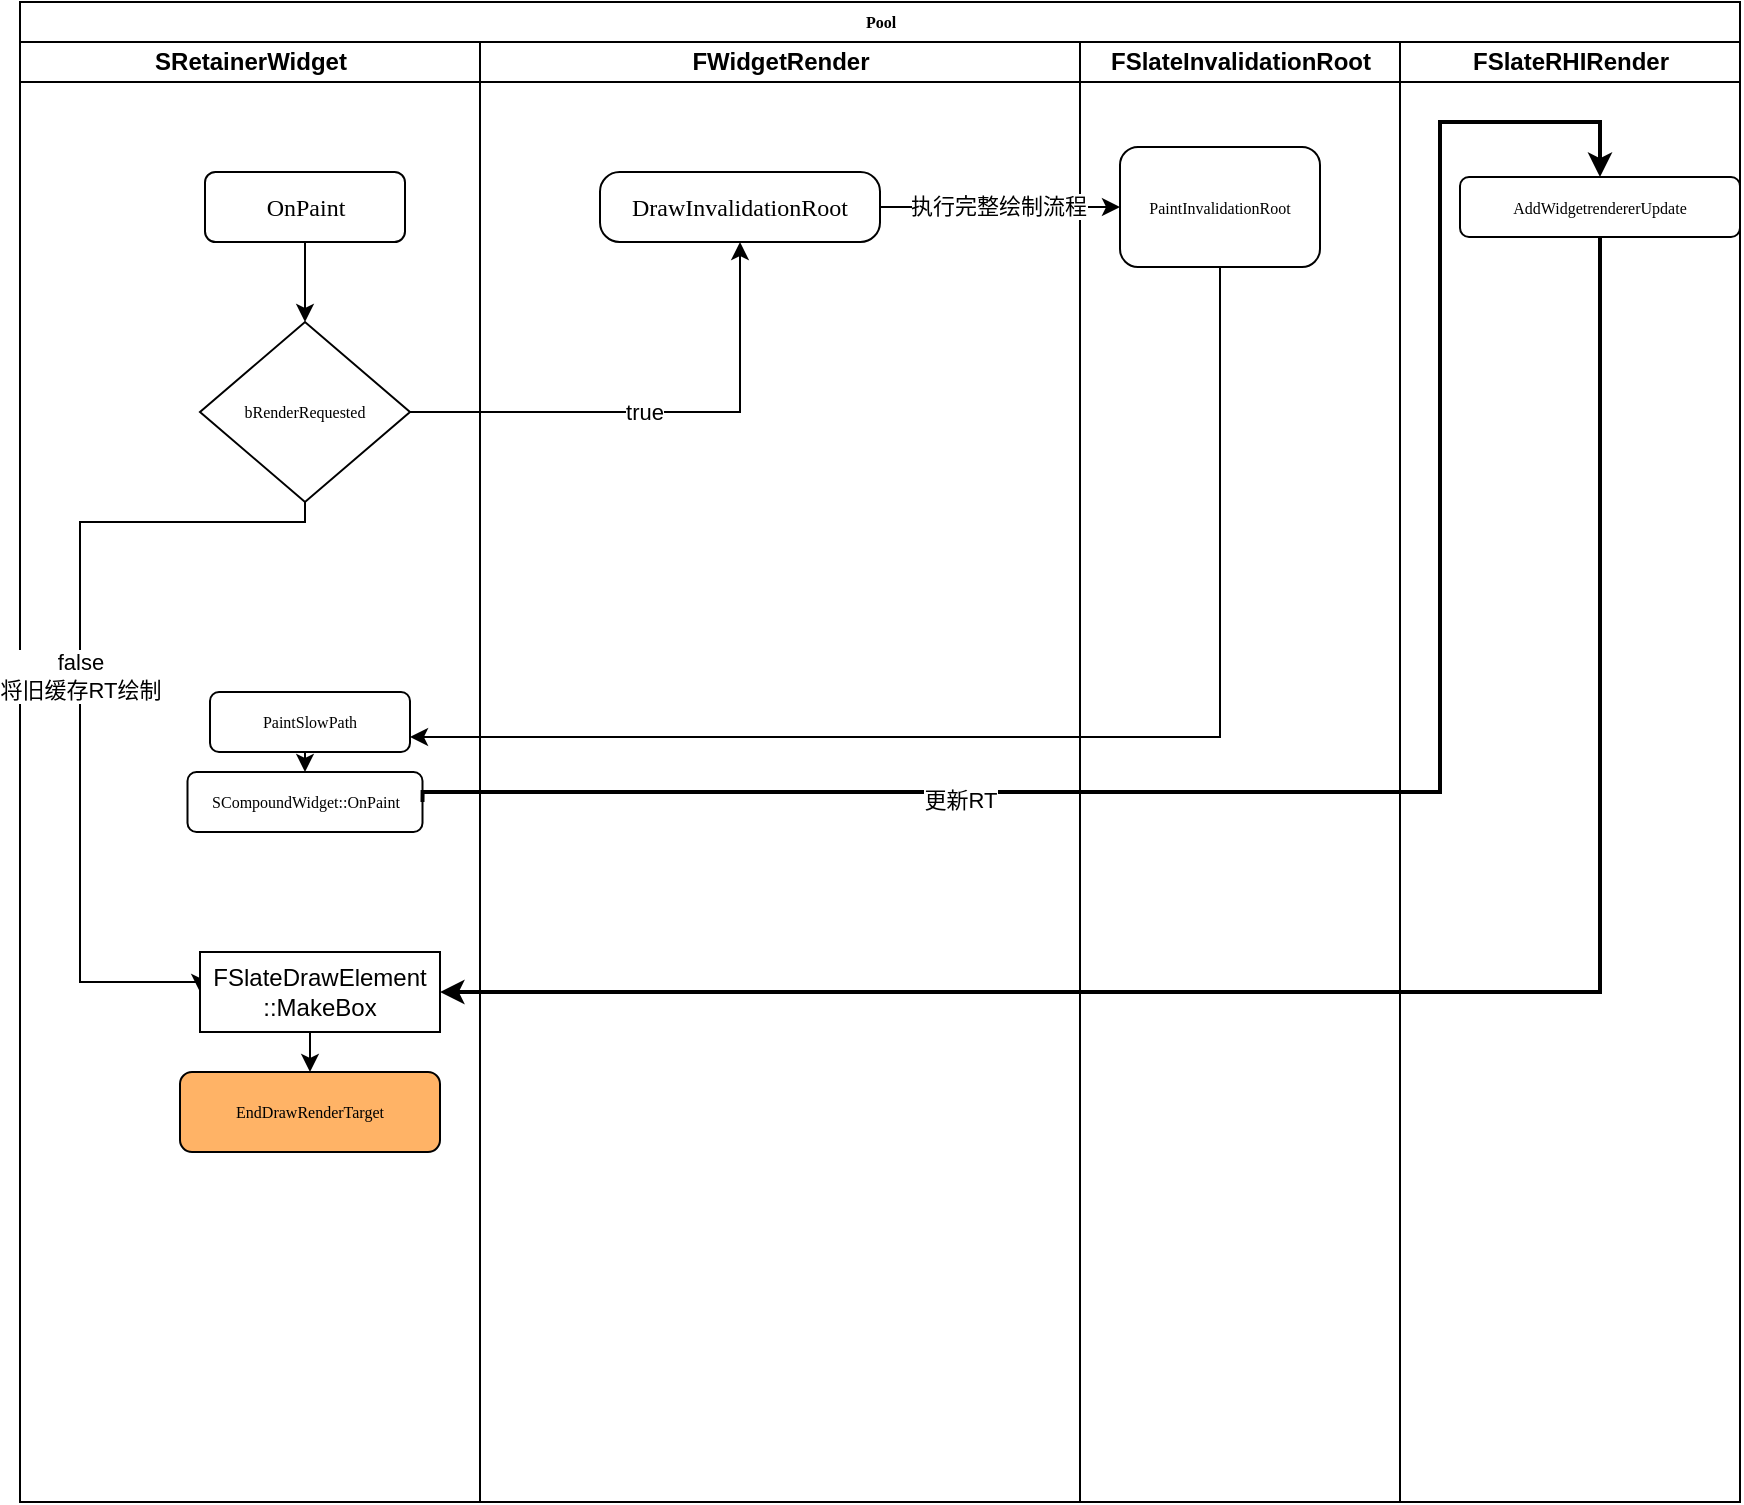 <mxfile version="26.0.6">
  <diagram name="Page-1" id="74e2e168-ea6b-b213-b513-2b3c1d86103e">
    <mxGraphModel dx="1687" dy="1019" grid="1" gridSize="10" guides="1" tooltips="1" connect="1" arrows="1" fold="1" page="1" pageScale="1" pageWidth="1100" pageHeight="850" background="none" math="0" shadow="0">
      <root>
        <mxCell id="0" />
        <mxCell id="1" parent="0" />
        <mxCell id="77e6c97f196da883-1" value="Pool" style="swimlane;html=1;childLayout=stackLayout;startSize=20;rounded=0;shadow=0;labelBackgroundColor=none;strokeWidth=1;fontFamily=Verdana;fontSize=8;align=center;" parent="1" vertex="1">
          <mxGeometry x="30" y="70" width="860" height="750" as="geometry" />
        </mxCell>
        <mxCell id="77e6c97f196da883-2" value="SRetainerWidget" style="swimlane;html=1;startSize=20;" parent="77e6c97f196da883-1" vertex="1">
          <mxGeometry y="20" width="230" height="730" as="geometry" />
        </mxCell>
        <mxCell id="1aP6Pm_1GpO8_lUHxNCs-5" value="" style="edgeStyle=orthogonalEdgeStyle;rounded=0;orthogonalLoop=1;jettySize=auto;html=1;" edge="1" parent="77e6c97f196da883-2" source="77e6c97f196da883-8" target="1aP6Pm_1GpO8_lUHxNCs-4">
          <mxGeometry relative="1" as="geometry" />
        </mxCell>
        <mxCell id="77e6c97f196da883-8" value="&lt;font style=&quot;font-size: 12px;&quot;&gt;OnPaint&lt;/font&gt;" style="rounded=1;whiteSpace=wrap;html=1;shadow=0;labelBackgroundColor=none;strokeWidth=1;fontFamily=Verdana;fontSize=8;align=center;" parent="77e6c97f196da883-2" vertex="1">
          <mxGeometry x="92.5" y="65" width="100" height="35" as="geometry" />
        </mxCell>
        <mxCell id="1aP6Pm_1GpO8_lUHxNCs-4" value="bRenderRequested" style="rhombus;whiteSpace=wrap;html=1;fontSize=8;fontFamily=Verdana;rounded=1;shadow=0;labelBackgroundColor=none;strokeWidth=1;arcSize=0;" vertex="1" parent="77e6c97f196da883-2">
          <mxGeometry x="90" y="140" width="105" height="90" as="geometry" />
        </mxCell>
        <mxCell id="1aP6Pm_1GpO8_lUHxNCs-60" style="edgeStyle=orthogonalEdgeStyle;rounded=0;orthogonalLoop=1;jettySize=auto;html=1;exitX=0.5;exitY=1;exitDx=0;exitDy=0;entryX=0.5;entryY=0;entryDx=0;entryDy=0;" edge="1" parent="77e6c97f196da883-2" source="1aP6Pm_1GpO8_lUHxNCs-53" target="1aP6Pm_1GpO8_lUHxNCs-55">
          <mxGeometry relative="1" as="geometry" />
        </mxCell>
        <mxCell id="1aP6Pm_1GpO8_lUHxNCs-53" value="PaintSlowPath" style="rounded=1;whiteSpace=wrap;html=1;shadow=0;labelBackgroundColor=none;strokeWidth=1;fontFamily=Verdana;fontSize=8;align=center;" vertex="1" parent="77e6c97f196da883-2">
          <mxGeometry x="95" y="325" width="100" height="30" as="geometry" />
        </mxCell>
        <mxCell id="1aP6Pm_1GpO8_lUHxNCs-55" value="SCompoundWidget::OnPaint" style="rounded=1;whiteSpace=wrap;html=1;shadow=0;labelBackgroundColor=none;strokeWidth=1;fontFamily=Verdana;fontSize=8;align=center;" vertex="1" parent="77e6c97f196da883-2">
          <mxGeometry x="83.75" y="365" width="117.5" height="30" as="geometry" />
        </mxCell>
        <mxCell id="77e6c97f196da883-10" value="EndDrawRenderTarget" style="rounded=1;whiteSpace=wrap;html=1;shadow=0;labelBackgroundColor=none;strokeWidth=1;fontFamily=Verdana;fontSize=8;align=center;fillColor=#FFB366;" parent="77e6c97f196da883-2" vertex="1">
          <mxGeometry x="80" y="515" width="130" height="40" as="geometry" />
        </mxCell>
        <mxCell id="1aP6Pm_1GpO8_lUHxNCs-49" style="edgeStyle=orthogonalEdgeStyle;rounded=0;orthogonalLoop=1;jettySize=auto;html=1;exitX=0.5;exitY=1;exitDx=0;exitDy=0;entryX=0;entryY=0.5;entryDx=0;entryDy=0;" edge="1" parent="77e6c97f196da883-2" source="1aP6Pm_1GpO8_lUHxNCs-4" target="1aP6Pm_1GpO8_lUHxNCs-73">
          <mxGeometry relative="1" as="geometry">
            <Array as="points">
              <mxPoint x="143" y="240" />
              <mxPoint x="30" y="240" />
              <mxPoint x="30" y="470" />
              <mxPoint x="90" y="470" />
            </Array>
          </mxGeometry>
        </mxCell>
        <mxCell id="1aP6Pm_1GpO8_lUHxNCs-50" value="false&lt;div&gt;将旧缓存RT绘制&lt;/div&gt;" style="edgeLabel;html=1;align=center;verticalAlign=middle;resizable=0;points=[];" vertex="1" connectable="0" parent="1aP6Pm_1GpO8_lUHxNCs-49">
          <mxGeometry x="-0.045" relative="1" as="geometry">
            <mxPoint as="offset" />
          </mxGeometry>
        </mxCell>
        <mxCell id="1aP6Pm_1GpO8_lUHxNCs-74" style="edgeStyle=orthogonalEdgeStyle;rounded=0;orthogonalLoop=1;jettySize=auto;html=1;exitX=0.5;exitY=1;exitDx=0;exitDy=0;entryX=0.5;entryY=0;entryDx=0;entryDy=0;" edge="1" parent="77e6c97f196da883-2" source="1aP6Pm_1GpO8_lUHxNCs-73" target="77e6c97f196da883-10">
          <mxGeometry relative="1" as="geometry" />
        </mxCell>
        <mxCell id="1aP6Pm_1GpO8_lUHxNCs-73" value="FSlateDrawElement&lt;div&gt;::MakeBox&lt;/div&gt;" style="whiteSpace=wrap;html=1;" vertex="1" parent="77e6c97f196da883-2">
          <mxGeometry x="90" y="455" width="120" height="40" as="geometry" />
        </mxCell>
        <mxCell id="77e6c97f196da883-3" value="FWidgetRender" style="swimlane;html=1;startSize=20;" parent="77e6c97f196da883-1" vertex="1">
          <mxGeometry x="230" y="20" width="300" height="730" as="geometry" />
        </mxCell>
        <mxCell id="77e6c97f196da883-11" value="&lt;span style=&quot;font-size: 12px;&quot;&gt;DrawInvalidationRoot&lt;/span&gt;" style="rounded=1;whiteSpace=wrap;html=1;shadow=0;labelBackgroundColor=none;strokeWidth=1;fontFamily=Verdana;fontSize=8;align=center;arcSize=28;" parent="77e6c97f196da883-3" vertex="1">
          <mxGeometry x="60" y="65" width="140" height="35" as="geometry" />
        </mxCell>
        <mxCell id="77e6c97f196da883-4" value="FSlateInvalidationRoot" style="swimlane;html=1;startSize=20;" parent="77e6c97f196da883-1" vertex="1">
          <mxGeometry x="530" y="20" width="160" height="730" as="geometry" />
        </mxCell>
        <mxCell id="77e6c97f196da883-12" value="PaintInvalidationRoot" style="rounded=1;whiteSpace=wrap;html=1;shadow=0;labelBackgroundColor=none;strokeWidth=1;fontFamily=Verdana;fontSize=8;align=center;" parent="77e6c97f196da883-4" vertex="1">
          <mxGeometry x="20" y="52.5" width="100" height="60" as="geometry" />
        </mxCell>
        <mxCell id="77e6c97f196da883-5" value="FSlateRHIRender" style="swimlane;html=1;startSize=20;" parent="77e6c97f196da883-1" vertex="1">
          <mxGeometry x="690" y="20" width="170" height="730" as="geometry">
            <mxRectangle x="480" y="20" width="40" height="730" as="alternateBounds" />
          </mxGeometry>
        </mxCell>
        <mxCell id="1aP6Pm_1GpO8_lUHxNCs-64" value="AddWidgetrendererUpdate" style="rounded=1;whiteSpace=wrap;html=1;shadow=0;labelBackgroundColor=none;strokeWidth=1;fontFamily=Verdana;fontSize=8;align=center;" vertex="1" parent="77e6c97f196da883-5">
          <mxGeometry x="30" y="67.5" width="140" height="30" as="geometry" />
        </mxCell>
        <mxCell id="1aP6Pm_1GpO8_lUHxNCs-51" style="edgeStyle=orthogonalEdgeStyle;rounded=0;orthogonalLoop=1;jettySize=auto;html=1;exitX=1;exitY=0.5;exitDx=0;exitDy=0;" edge="1" parent="77e6c97f196da883-1" source="1aP6Pm_1GpO8_lUHxNCs-4" target="77e6c97f196da883-11">
          <mxGeometry relative="1" as="geometry" />
        </mxCell>
        <mxCell id="1aP6Pm_1GpO8_lUHxNCs-52" value="true" style="edgeLabel;html=1;align=center;verticalAlign=middle;resizable=0;points=[];" vertex="1" connectable="0" parent="1aP6Pm_1GpO8_lUHxNCs-51">
          <mxGeometry x="-0.078" relative="1" as="geometry">
            <mxPoint x="1" as="offset" />
          </mxGeometry>
        </mxCell>
        <mxCell id="1aP6Pm_1GpO8_lUHxNCs-3" style="edgeStyle=orthogonalEdgeStyle;rounded=0;orthogonalLoop=1;jettySize=auto;html=1;exitX=1;exitY=0.5;exitDx=0;exitDy=0;entryX=0;entryY=0.5;entryDx=0;entryDy=0;" edge="1" parent="77e6c97f196da883-1" source="77e6c97f196da883-11" target="77e6c97f196da883-12">
          <mxGeometry relative="1" as="geometry" />
        </mxCell>
        <mxCell id="1aP6Pm_1GpO8_lUHxNCs-69" value="执行完整绘制流程" style="edgeLabel;html=1;align=center;verticalAlign=middle;resizable=0;points=[];" vertex="1" connectable="0" parent="1aP6Pm_1GpO8_lUHxNCs-3">
          <mxGeometry x="-0.028" y="1" relative="1" as="geometry">
            <mxPoint as="offset" />
          </mxGeometry>
        </mxCell>
        <mxCell id="1aP6Pm_1GpO8_lUHxNCs-59" style="edgeStyle=orthogonalEdgeStyle;rounded=0;orthogonalLoop=1;jettySize=auto;html=1;exitX=0.5;exitY=1;exitDx=0;exitDy=0;entryX=1;entryY=0.75;entryDx=0;entryDy=0;" edge="1" parent="77e6c97f196da883-1" source="77e6c97f196da883-12" target="1aP6Pm_1GpO8_lUHxNCs-53">
          <mxGeometry relative="1" as="geometry" />
        </mxCell>
        <mxCell id="1aP6Pm_1GpO8_lUHxNCs-66" style="edgeStyle=orthogonalEdgeStyle;rounded=0;orthogonalLoop=1;jettySize=auto;html=1;exitX=1;exitY=0.5;exitDx=0;exitDy=0;entryX=0.5;entryY=0;entryDx=0;entryDy=0;fontStyle=1;strokeWidth=2;" edge="1" parent="77e6c97f196da883-1" source="1aP6Pm_1GpO8_lUHxNCs-55" target="1aP6Pm_1GpO8_lUHxNCs-64">
          <mxGeometry relative="1" as="geometry">
            <Array as="points">
              <mxPoint x="201" y="395" />
              <mxPoint x="710" y="395" />
              <mxPoint x="710" y="60" />
              <mxPoint x="790" y="60" />
            </Array>
          </mxGeometry>
        </mxCell>
        <mxCell id="1aP6Pm_1GpO8_lUHxNCs-67" value="更新RT" style="edgeLabel;html=1;align=center;verticalAlign=middle;resizable=0;points=[];" vertex="1" connectable="0" parent="1aP6Pm_1GpO8_lUHxNCs-66">
          <mxGeometry x="-0.426" y="-4" relative="1" as="geometry">
            <mxPoint x="-1" as="offset" />
          </mxGeometry>
        </mxCell>
        <mxCell id="1aP6Pm_1GpO8_lUHxNCs-70" style="edgeStyle=orthogonalEdgeStyle;rounded=0;orthogonalLoop=1;jettySize=auto;html=1;exitX=0.5;exitY=1;exitDx=0;exitDy=0;entryX=1;entryY=0.5;entryDx=0;entryDy=0;strokeWidth=2;" edge="1" parent="77e6c97f196da883-1" source="1aP6Pm_1GpO8_lUHxNCs-64" target="1aP6Pm_1GpO8_lUHxNCs-73">
          <mxGeometry relative="1" as="geometry" />
        </mxCell>
      </root>
    </mxGraphModel>
  </diagram>
</mxfile>
